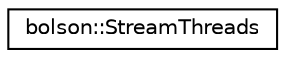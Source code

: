 digraph "Graphical Class Hierarchy"
{
 // LATEX_PDF_SIZE
  edge [fontname="Helvetica",fontsize="10",labelfontname="Helvetica",labelfontsize="10"];
  node [fontname="Helvetica",fontsize="10",shape=record];
  rankdir="LR";
  Node0 [label="bolson::StreamThreads",height=0.2,width=0.4,color="black", fillcolor="white", style="filled",URL="$structbolson_1_1_stream_threads.html",tooltip="Structure to hold threads and atomics."];
}
